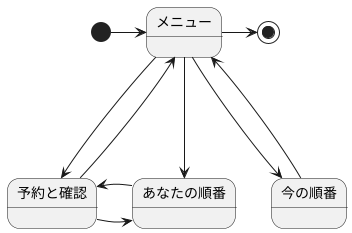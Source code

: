 @startuml
[*] -right-> メニュー

メニュー -right-> [*]   
メニュー ---> 予約と確認   
予約と確認 ---> メニュー     
メニュー ---> あなたの順番   
予約と確認 -right-> あなたの順番     
あなたの順番 -right-> 予約と確認     
メニュー ---> 今の順番  
今の順番 ---> メニュー   
@enduml